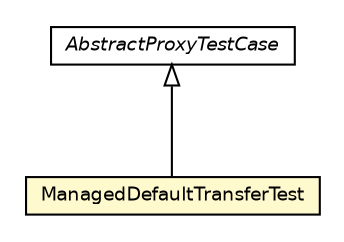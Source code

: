 #!/usr/local/bin/dot
#
# Class diagram 
# Generated by UmlGraph version 4.6 (http://www.spinellis.gr/sw/umlgraph)
#

digraph G {
	edge [fontname="Helvetica",fontsize=10,labelfontname="Helvetica",labelfontsize=10];
	node [fontname="Helvetica",fontsize=10,shape=plaintext];
	// org.apache.maven.archiva.proxy.ManagedDefaultTransferTest
	c43209 [label=<<table border="0" cellborder="1" cellspacing="0" cellpadding="2" port="p" bgcolor="lemonChiffon" href="./ManagedDefaultTransferTest.html">
		<tr><td><table border="0" cellspacing="0" cellpadding="1">
			<tr><td> ManagedDefaultTransferTest </td></tr>
		</table></td></tr>
		</table>>, fontname="Helvetica", fontcolor="black", fontsize=9.0];
	// org.apache.maven.archiva.proxy.AbstractProxyTestCase
	c43214 [label=<<table border="0" cellborder="1" cellspacing="0" cellpadding="2" port="p" href="./AbstractProxyTestCase.html">
		<tr><td><table border="0" cellspacing="0" cellpadding="1">
			<tr><td><font face="Helvetica-Oblique"> AbstractProxyTestCase </font></td></tr>
		</table></td></tr>
		</table>>, fontname="Helvetica", fontcolor="black", fontsize=9.0];
	//org.apache.maven.archiva.proxy.ManagedDefaultTransferTest extends org.apache.maven.archiva.proxy.AbstractProxyTestCase
	c43214:p -> c43209:p [dir=back,arrowtail=empty];
}

